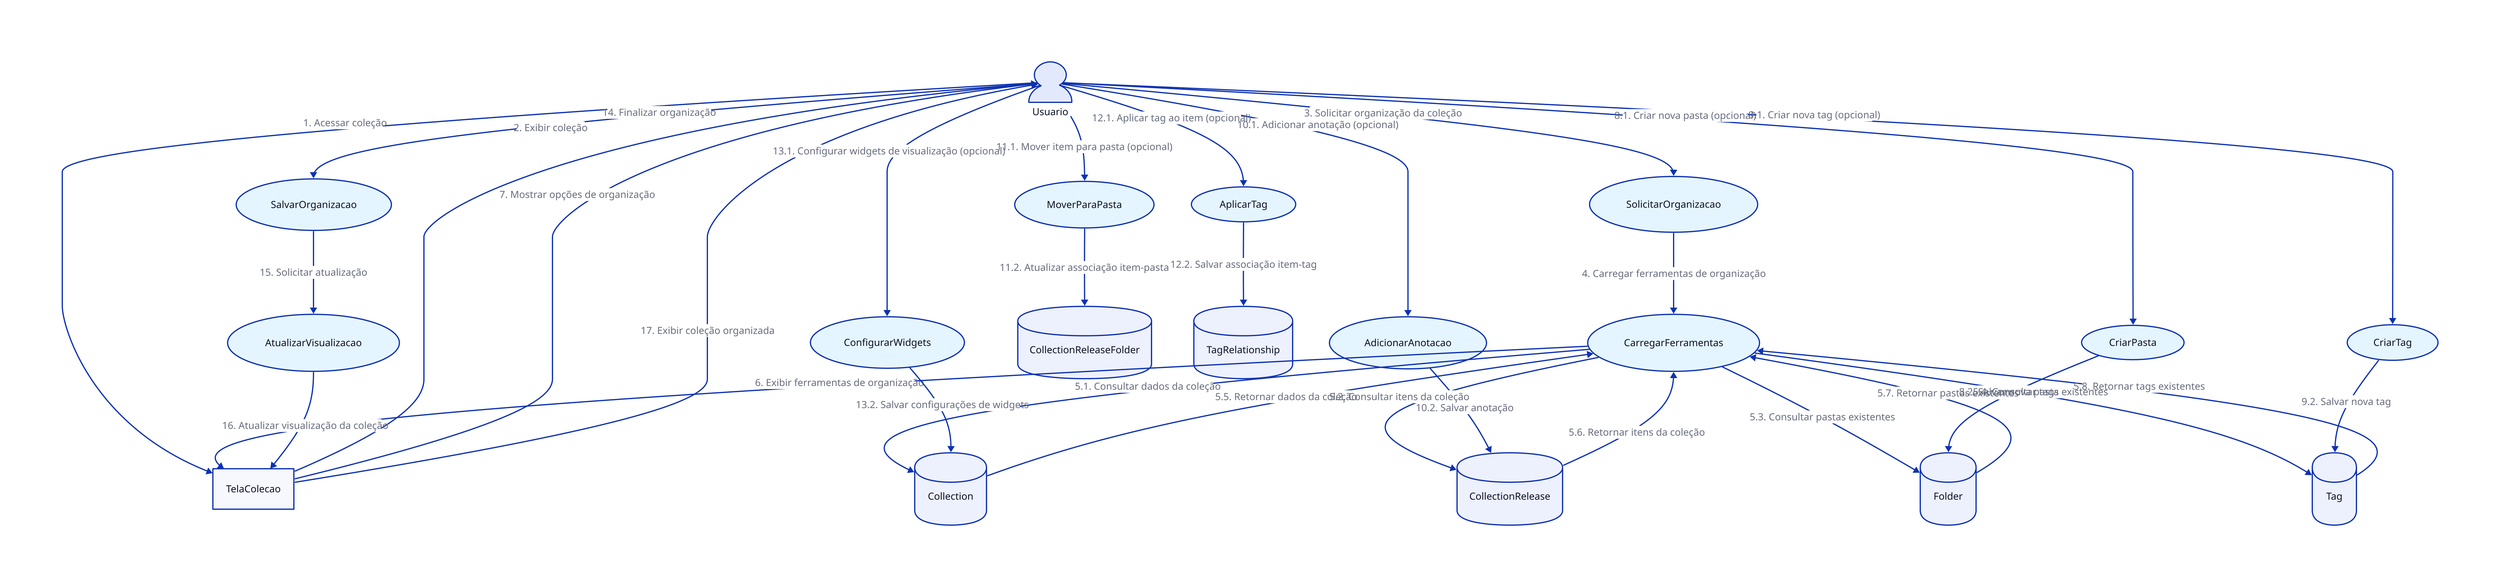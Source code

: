 Usuario: {
  shape: person
}

TelaColecao: {
  shape: rectangle
}

SolicitarOrganizacao: {
  shape: oval
  style.fill: "#E5F5FF"
}

CarregarFerramentas: {
  shape: oval
  style.fill: "#E5F5FF"
}

CriarPasta: {
  shape: oval
  style.fill: "#E5F5FF"
}

CriarTag: {
  shape: oval
  style.fill: "#E5F5FF"
}

AdicionarAnotacao: {
  shape: oval
  style.fill: "#E5F5FF"
}

MoverParaPasta: {
  shape: oval
  style.fill: "#E5F5FF"
}

AplicarTag: {
  shape: oval
  style.fill: "#E5F5FF"
}

ConfigurarWidgets: {
  shape: oval
  style.fill: "#E5F5FF"
}

SalvarOrganizacao: {
  shape: oval
  style.fill: "#E5F5FF"
}

AtualizarVisualizacao: {
  shape: oval
  style.fill: "#E5F5FF"
}

Collection: {
  shape: cylinder
}

CollectionRelease: {
  shape: cylinder
}

Folder: {
  shape: cylinder
}

CollectionReleaseFolder: {
  shape: cylinder
}

Tag: {
  shape: cylinder
}

TagRelationship: {
  shape: cylinder
}

Usuario -> TelaColecao: "1. Acessar coleção"
TelaColecao -> Usuario: "2. Exibir coleção"
Usuario -> SolicitarOrganizacao: "3. Solicitar organização da coleção"
SolicitarOrganizacao -> CarregarFerramentas: "4. Carregar ferramentas de organização"
CarregarFerramentas -> Collection: "5.1. Consultar dados da coleção"
CarregarFerramentas -> CollectionRelease: "5.2. Consultar itens da coleção"
CarregarFerramentas -> Folder: "5.3. Consultar pastas existentes"
CarregarFerramentas -> Tag: "5.4. Consultar tags existentes"
Collection -> CarregarFerramentas: "5.5. Retornar dados da coleção"
CollectionRelease -> CarregarFerramentas: "5.6. Retornar itens da coleção"
Folder -> CarregarFerramentas: "5.7. Retornar pastas existentes"
Tag -> CarregarFerramentas: "5.8. Retornar tags existentes"
CarregarFerramentas -> TelaColecao: "6. Exibir ferramentas de organização"
TelaColecao -> Usuario: "7. Mostrar opções de organização"
Usuario -> CriarPasta: "8.1. Criar nova pasta (opcional)"
CriarPasta -> Folder: "8.2. Salvar nova pasta"
Usuario -> CriarTag: "9.1. Criar nova tag (opcional)"
CriarTag -> Tag: "9.2. Salvar nova tag"
Usuario -> AdicionarAnotacao: "10.1. Adicionar anotação (opcional)"
AdicionarAnotacao -> CollectionRelease: "10.2. Salvar anotação"
Usuario -> MoverParaPasta: "11.1. Mover item para pasta (opcional)"
MoverParaPasta -> CollectionReleaseFolder: "11.2. Atualizar associação item-pasta"
Usuario -> AplicarTag: "12.1. Aplicar tag ao item (opcional)"
AplicarTag -> TagRelationship: "12.2. Salvar associação item-tag"
Usuario -> ConfigurarWidgets: "13.1. Configurar widgets de visualização (opcional)"
ConfigurarWidgets -> Collection: "13.2. Salvar configurações de widgets"
Usuario -> SalvarOrganizacao: "14. Finalizar organização"
SalvarOrganizacao -> AtualizarVisualizacao: "15. Solicitar atualização"
AtualizarVisualizacao -> TelaColecao: "16. Atualizar visualização da coleção"
TelaColecao -> Usuario: "17. Exibir coleção organizada"

